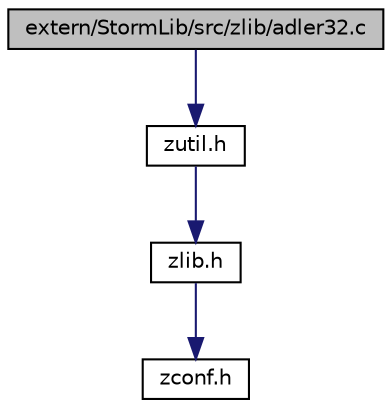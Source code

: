 digraph G
{
  edge [fontname="Helvetica",fontsize="10",labelfontname="Helvetica",labelfontsize="10"];
  node [fontname="Helvetica",fontsize="10",shape=record];
  Node1 [label="extern/StormLib/src/zlib/adler32.c",height=0.2,width=0.4,color="black", fillcolor="grey75", style="filled" fontcolor="black"];
  Node1 -> Node2 [color="midnightblue",fontsize="10",style="solid",fontname="Helvetica"];
  Node2 [label="zutil.h",height=0.2,width=0.4,color="black", fillcolor="white", style="filled",URL="$zutil_8h.html"];
  Node2 -> Node3 [color="midnightblue",fontsize="10",style="solid",fontname="Helvetica"];
  Node3 [label="zlib.h",height=0.2,width=0.4,color="black", fillcolor="white", style="filled",URL="$zlib_8h.html"];
  Node3 -> Node4 [color="midnightblue",fontsize="10",style="solid",fontname="Helvetica"];
  Node4 [label="zconf.h",height=0.2,width=0.4,color="black", fillcolor="white", style="filled",URL="$zconf_8h.html"];
}
